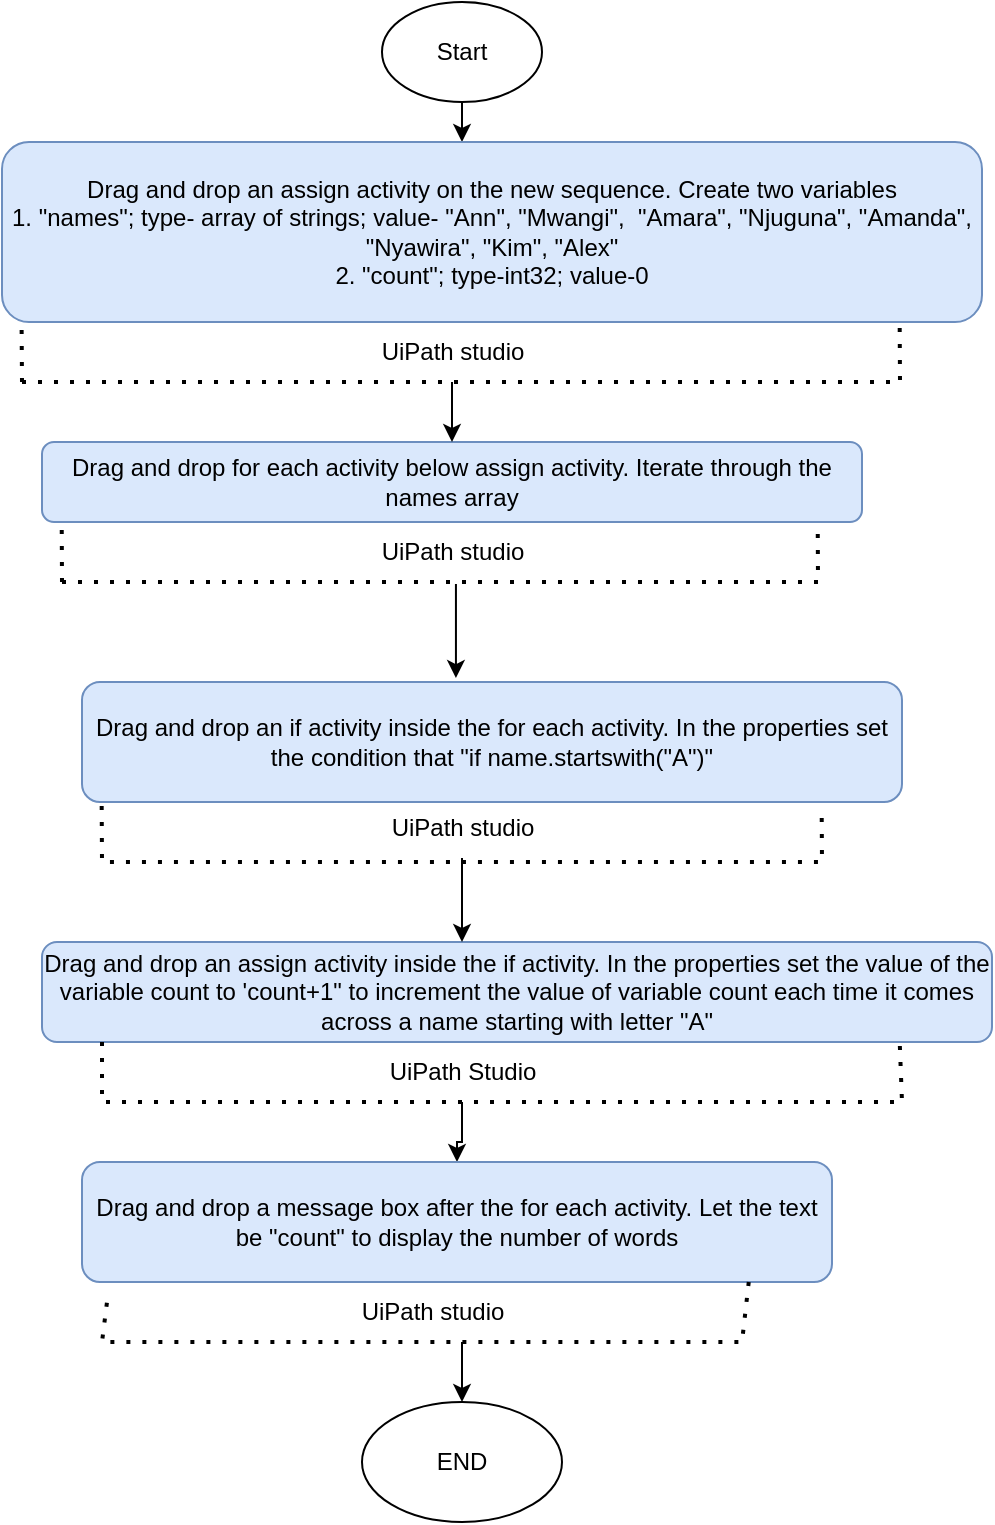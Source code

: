 <mxfile version="21.4.0" type="device">
  <diagram name="Page-1" id="pKyDtd8RM_vbDDXeWl4n">
    <mxGraphModel dx="880" dy="427" grid="1" gridSize="10" guides="1" tooltips="1" connect="1" arrows="1" fold="1" page="1" pageScale="1" pageWidth="850" pageHeight="1100" math="0" shadow="0">
      <root>
        <mxCell id="0" />
        <mxCell id="1" parent="0" />
        <mxCell id="2Tvs41pjNGYoI8jDAxK2-14" value="" style="edgeStyle=orthogonalEdgeStyle;rounded=0;orthogonalLoop=1;jettySize=auto;html=1;" edge="1" parent="1" source="2Tvs41pjNGYoI8jDAxK2-1" target="2Tvs41pjNGYoI8jDAxK2-4">
          <mxGeometry relative="1" as="geometry">
            <Array as="points">
              <mxPoint x="260" y="90" />
              <mxPoint x="260" y="90" />
            </Array>
          </mxGeometry>
        </mxCell>
        <mxCell id="2Tvs41pjNGYoI8jDAxK2-1" value="Start" style="ellipse;whiteSpace=wrap;html=1;" vertex="1" parent="1">
          <mxGeometry x="220" y="10" width="80" height="50" as="geometry" />
        </mxCell>
        <mxCell id="2Tvs41pjNGYoI8jDAxK2-4" value="Drag and drop an assign activity on the new sequence. Create two variables&lt;br&gt;1. &quot;names&quot;; type- array of strings; value-&amp;nbsp;&quot;Ann&quot;, &quot;Mwangi&quot;,&amp;nbsp; &quot;Amara&quot;, &quot;Njuguna&quot;, &quot;Amanda&quot;, &quot;Nyawira&quot;, &quot;Kim&quot;, &quot;Alex&quot;&lt;br&gt;2. &quot;count&quot;; type-int32; value-0" style="rounded=1;whiteSpace=wrap;html=1;fillColor=#dae8fc;strokeColor=#6c8ebf;" vertex="1" parent="1">
          <mxGeometry x="30" y="80" width="490" height="90" as="geometry" />
        </mxCell>
        <mxCell id="2Tvs41pjNGYoI8jDAxK2-5" value="Drag and drop for each activity below assign activity. Iterate through the names array" style="rounded=1;whiteSpace=wrap;html=1;fillColor=#dae8fc;strokeColor=#6c8ebf;" vertex="1" parent="1">
          <mxGeometry x="50" y="230" width="410" height="40" as="geometry" />
        </mxCell>
        <mxCell id="2Tvs41pjNGYoI8jDAxK2-6" value="Drag and drop an if activity inside the for each activity. In the properties set the condition that &quot;if name.startswith(&quot;A&quot;)&quot;" style="rounded=1;whiteSpace=wrap;html=1;fillColor=#dae8fc;strokeColor=#6c8ebf;" vertex="1" parent="1">
          <mxGeometry x="70" y="350" width="410" height="60" as="geometry" />
        </mxCell>
        <mxCell id="2Tvs41pjNGYoI8jDAxK2-7" value="Drag and drop an assign activity inside the if activity. In the properties set the value of the variable count to &#39;count+1&quot; to increment the value of variable count each time it comes across a name starting with letter &quot;A&quot;" style="rounded=1;whiteSpace=wrap;html=1;fillColor=#dae8fc;strokeColor=#6c8ebf;" vertex="1" parent="1">
          <mxGeometry x="50" y="480" width="475" height="50" as="geometry" />
        </mxCell>
        <mxCell id="2Tvs41pjNGYoI8jDAxK2-35" value="" style="edgeStyle=orthogonalEdgeStyle;rounded=0;orthogonalLoop=1;jettySize=auto;html=1;" edge="1" parent="1" source="2Tvs41pjNGYoI8jDAxK2-30" target="2Tvs41pjNGYoI8jDAxK2-8">
          <mxGeometry relative="1" as="geometry" />
        </mxCell>
        <mxCell id="2Tvs41pjNGYoI8jDAxK2-8" value="Drag and drop a message box after the for each activity. Let the text be &quot;count&quot; to display the number of words" style="rounded=1;whiteSpace=wrap;html=1;fillColor=#dae8fc;strokeColor=#6c8ebf;" vertex="1" parent="1">
          <mxGeometry x="70" y="590" width="375" height="60" as="geometry" />
        </mxCell>
        <mxCell id="2Tvs41pjNGYoI8jDAxK2-34" value="" style="edgeStyle=orthogonalEdgeStyle;rounded=0;orthogonalLoop=1;jettySize=auto;html=1;" edge="1" parent="1" source="2Tvs41pjNGYoI8jDAxK2-33" target="2Tvs41pjNGYoI8jDAxK2-11">
          <mxGeometry relative="1" as="geometry">
            <Array as="points">
              <mxPoint x="260" y="700" />
              <mxPoint x="260" y="700" />
            </Array>
          </mxGeometry>
        </mxCell>
        <mxCell id="2Tvs41pjNGYoI8jDAxK2-11" value="END" style="ellipse;whiteSpace=wrap;html=1;" vertex="1" parent="1">
          <mxGeometry x="210" y="710" width="100" height="60" as="geometry" />
        </mxCell>
        <mxCell id="2Tvs41pjNGYoI8jDAxK2-15" value="" style="endArrow=none;dashed=1;html=1;dashPattern=1 3;strokeWidth=2;rounded=0;entryX=0.916;entryY=1.022;entryDx=0;entryDy=0;entryPerimeter=0;" edge="1" parent="1" target="2Tvs41pjNGYoI8jDAxK2-4">
          <mxGeometry width="50" height="50" relative="1" as="geometry">
            <mxPoint x="40" y="200" as="sourcePoint" />
            <mxPoint x="460" y="120" as="targetPoint" />
            <Array as="points">
              <mxPoint x="479" y="200" />
            </Array>
          </mxGeometry>
        </mxCell>
        <mxCell id="2Tvs41pjNGYoI8jDAxK2-17" value="" style="endArrow=none;dashed=1;html=1;dashPattern=1 3;strokeWidth=2;rounded=0;entryX=0.02;entryY=1.022;entryDx=0;entryDy=0;entryPerimeter=0;" edge="1" parent="1" target="2Tvs41pjNGYoI8jDAxK2-4">
          <mxGeometry width="50" height="50" relative="1" as="geometry">
            <mxPoint x="40" y="200" as="sourcePoint" />
            <mxPoint x="60" y="170" as="targetPoint" />
          </mxGeometry>
        </mxCell>
        <mxCell id="2Tvs41pjNGYoI8jDAxK2-19" value="" style="edgeStyle=orthogonalEdgeStyle;rounded=0;orthogonalLoop=1;jettySize=auto;html=1;" edge="1" parent="1" source="2Tvs41pjNGYoI8jDAxK2-18" target="2Tvs41pjNGYoI8jDAxK2-5">
          <mxGeometry relative="1" as="geometry" />
        </mxCell>
        <mxCell id="2Tvs41pjNGYoI8jDAxK2-18" value="UiPath studio" style="text;html=1;align=center;verticalAlign=middle;resizable=0;points=[];autosize=1;strokeColor=none;fillColor=none;" vertex="1" parent="1">
          <mxGeometry x="210" y="170" width="90" height="30" as="geometry" />
        </mxCell>
        <mxCell id="2Tvs41pjNGYoI8jDAxK2-20" value="" style="endArrow=none;dashed=1;html=1;dashPattern=1 3;strokeWidth=2;rounded=0;entryX=0.946;entryY=1.05;entryDx=0;entryDy=0;entryPerimeter=0;" edge="1" parent="1" target="2Tvs41pjNGYoI8jDAxK2-5">
          <mxGeometry width="50" height="50" relative="1" as="geometry">
            <mxPoint x="60" y="300" as="sourcePoint" />
            <mxPoint x="460" y="290" as="targetPoint" />
            <Array as="points">
              <mxPoint x="438" y="300" />
            </Array>
          </mxGeometry>
        </mxCell>
        <mxCell id="2Tvs41pjNGYoI8jDAxK2-21" value="" style="endArrow=none;dashed=1;html=1;dashPattern=1 3;strokeWidth=2;rounded=0;entryX=0.024;entryY=0.95;entryDx=0;entryDy=0;entryPerimeter=0;" edge="1" parent="1" target="2Tvs41pjNGYoI8jDAxK2-5">
          <mxGeometry width="50" height="50" relative="1" as="geometry">
            <mxPoint x="60" y="300" as="sourcePoint" />
            <mxPoint x="70" y="270" as="targetPoint" />
          </mxGeometry>
        </mxCell>
        <mxCell id="2Tvs41pjNGYoI8jDAxK2-22" value="UiPath studio" style="text;html=1;align=center;verticalAlign=middle;resizable=0;points=[];autosize=1;strokeColor=none;fillColor=none;" vertex="1" parent="1">
          <mxGeometry x="210" y="270" width="90" height="30" as="geometry" />
        </mxCell>
        <mxCell id="2Tvs41pjNGYoI8jDAxK2-25" value="" style="endArrow=classic;html=1;rounded=0;exitX=0.522;exitY=1.033;exitDx=0;exitDy=0;exitPerimeter=0;entryX=0.456;entryY=-0.033;entryDx=0;entryDy=0;entryPerimeter=0;" edge="1" parent="1" source="2Tvs41pjNGYoI8jDAxK2-22" target="2Tvs41pjNGYoI8jDAxK2-6">
          <mxGeometry width="50" height="50" relative="1" as="geometry">
            <mxPoint x="410" y="340" as="sourcePoint" />
            <mxPoint x="460" y="290" as="targetPoint" />
          </mxGeometry>
        </mxCell>
        <mxCell id="2Tvs41pjNGYoI8jDAxK2-26" value="" style="endArrow=none;dashed=1;html=1;dashPattern=1 3;strokeWidth=2;rounded=0;entryX=0.902;entryY=1.033;entryDx=0;entryDy=0;entryPerimeter=0;exitX=0.024;exitY=1.033;exitDx=0;exitDy=0;exitPerimeter=0;" edge="1" parent="1" source="2Tvs41pjNGYoI8jDAxK2-6" target="2Tvs41pjNGYoI8jDAxK2-6">
          <mxGeometry width="50" height="50" relative="1" as="geometry">
            <mxPoint x="410" y="540" as="sourcePoint" />
            <mxPoint x="460" y="490" as="targetPoint" />
            <Array as="points">
              <mxPoint x="80" y="440" />
              <mxPoint x="440" y="440" />
            </Array>
          </mxGeometry>
        </mxCell>
        <mxCell id="2Tvs41pjNGYoI8jDAxK2-28" value="" style="edgeStyle=orthogonalEdgeStyle;rounded=0;orthogonalLoop=1;jettySize=auto;html=1;" edge="1" parent="1" source="2Tvs41pjNGYoI8jDAxK2-27" target="2Tvs41pjNGYoI8jDAxK2-7">
          <mxGeometry relative="1" as="geometry">
            <Array as="points">
              <mxPoint x="260" y="460" />
              <mxPoint x="260" y="460" />
            </Array>
          </mxGeometry>
        </mxCell>
        <mxCell id="2Tvs41pjNGYoI8jDAxK2-27" value="UiPath studio" style="text;html=1;align=center;verticalAlign=middle;resizable=0;points=[];autosize=1;strokeColor=none;fillColor=none;" vertex="1" parent="1">
          <mxGeometry x="215" y="408" width="90" height="30" as="geometry" />
        </mxCell>
        <mxCell id="2Tvs41pjNGYoI8jDAxK2-29" value="" style="endArrow=none;dashed=1;html=1;dashPattern=1 3;strokeWidth=2;rounded=0;entryX=0.903;entryY=1.04;entryDx=0;entryDy=0;entryPerimeter=0;" edge="1" parent="1" target="2Tvs41pjNGYoI8jDAxK2-7">
          <mxGeometry width="50" height="50" relative="1" as="geometry">
            <mxPoint x="80" y="530" as="sourcePoint" />
            <mxPoint x="460" y="580" as="targetPoint" />
            <Array as="points">
              <mxPoint x="80" y="560" />
              <mxPoint x="480" y="560" />
            </Array>
          </mxGeometry>
        </mxCell>
        <mxCell id="2Tvs41pjNGYoI8jDAxK2-30" value="UiPath Studio" style="text;html=1;align=center;verticalAlign=middle;resizable=0;points=[];autosize=1;strokeColor=none;fillColor=none;" vertex="1" parent="1">
          <mxGeometry x="210" y="530" width="100" height="30" as="geometry" />
        </mxCell>
        <mxCell id="2Tvs41pjNGYoI8jDAxK2-32" value="" style="endArrow=none;dashed=1;html=1;dashPattern=1 3;strokeWidth=2;rounded=0;entryX=0.035;entryY=1.083;entryDx=0;entryDy=0;entryPerimeter=0;exitX=0.889;exitY=1;exitDx=0;exitDy=0;exitPerimeter=0;" edge="1" parent="1" source="2Tvs41pjNGYoI8jDAxK2-8" target="2Tvs41pjNGYoI8jDAxK2-8">
          <mxGeometry width="50" height="50" relative="1" as="geometry">
            <mxPoint x="310" y="710" as="sourcePoint" />
            <mxPoint x="360" y="660" as="targetPoint" />
            <Array as="points">
              <mxPoint x="400" y="680" />
              <mxPoint x="80" y="680" />
            </Array>
          </mxGeometry>
        </mxCell>
        <mxCell id="2Tvs41pjNGYoI8jDAxK2-33" value="UiPath studio" style="text;html=1;align=center;verticalAlign=middle;resizable=0;points=[];autosize=1;strokeColor=none;fillColor=none;" vertex="1" parent="1">
          <mxGeometry x="200" y="650" width="90" height="30" as="geometry" />
        </mxCell>
      </root>
    </mxGraphModel>
  </diagram>
</mxfile>
